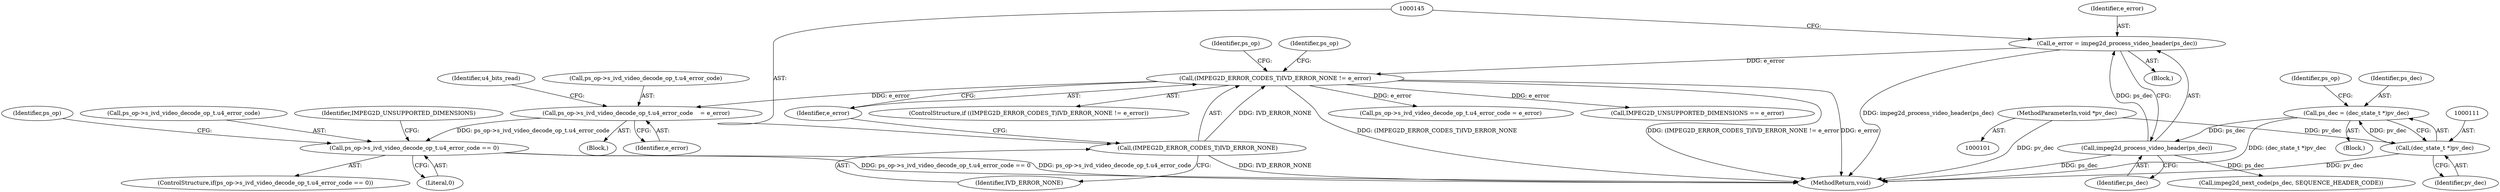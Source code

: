 digraph "0_Android_a86eb798d077b9b25c8f8c77e3c02c2f287c1ce7_1@pointer" {
"1000197" [label="(Call,ps_op->s_ivd_video_decode_op_t.u4_error_code == 0)"];
"1000149" [label="(Call,ps_op->s_ivd_video_decode_op_t.u4_error_code    = e_error)"];
"1000143" [label="(Call,(IMPEG2D_ERROR_CODES_T)IVD_ERROR_NONE != e_error)"];
"1000144" [label="(Call,(IMPEG2D_ERROR_CODES_T)IVD_ERROR_NONE)"];
"1000138" [label="(Call,e_error = impeg2d_process_video_header(ps_dec))"];
"1000140" [label="(Call,impeg2d_process_video_header(ps_dec))"];
"1000108" [label="(Call,ps_dec = (dec_state_t *)pv_dec)"];
"1000110" [label="(Call,(dec_state_t *)pv_dec)"];
"1000102" [label="(MethodParameterIn,void *pv_dec)"];
"1000105" [label="(Block,)"];
"1000112" [label="(Identifier,pv_dec)"];
"1000157" [label="(Identifier,u4_bits_read)"];
"1000143" [label="(Call,(IMPEG2D_ERROR_CODES_T)IVD_ERROR_NONE != e_error)"];
"1000207" [label="(Identifier,ps_op)"];
"1000198" [label="(Call,ps_op->s_ivd_video_decode_op_t.u4_error_code)"];
"1000136" [label="(Block,)"];
"1000197" [label="(Call,ps_op->s_ivd_video_decode_op_t.u4_error_code == 0)"];
"1000108" [label="(Call,ps_dec = (dec_state_t *)pv_dec)"];
"1000150" [label="(Call,ps_op->s_ivd_video_decode_op_t.u4_error_code)"];
"1000116" [label="(Identifier,ps_op)"];
"1000152" [label="(Identifier,ps_op)"];
"1000334" [label="(MethodReturn,void)"];
"1000204" [label="(Call,ps_op->s_ivd_video_decode_op_t.u4_error_code = e_error)"];
"1000212" [label="(Call,IMPEG2D_UNSUPPORTED_DIMENSIONS == e_error)"];
"1000196" [label="(ControlStructure,if(ps_op->s_ivd_video_decode_op_t.u4_error_code == 0))"];
"1000142" [label="(ControlStructure,if ((IMPEG2D_ERROR_CODES_T)IVD_ERROR_NONE != e_error))"];
"1000144" [label="(Call,(IMPEG2D_ERROR_CODES_T)IVD_ERROR_NONE)"];
"1000141" [label="(Identifier,ps_dec)"];
"1000110" [label="(Call,(dec_state_t *)pv_dec)"];
"1000148" [label="(Block,)"];
"1000203" [label="(Literal,0)"];
"1000155" [label="(Identifier,e_error)"];
"1000246" [label="(Call,impeg2d_next_code(ps_dec, SEQUENCE_HEADER_CODE))"];
"1000213" [label="(Identifier,IMPEG2D_UNSUPPORTED_DIMENSIONS)"];
"1000140" [label="(Call,impeg2d_process_video_header(ps_dec))"];
"1000253" [label="(Identifier,ps_op)"];
"1000138" [label="(Call,e_error = impeg2d_process_video_header(ps_dec))"];
"1000146" [label="(Identifier,IVD_ERROR_NONE)"];
"1000102" [label="(MethodParameterIn,void *pv_dec)"];
"1000149" [label="(Call,ps_op->s_ivd_video_decode_op_t.u4_error_code    = e_error)"];
"1000109" [label="(Identifier,ps_dec)"];
"1000139" [label="(Identifier,e_error)"];
"1000147" [label="(Identifier,e_error)"];
"1000197" -> "1000196"  [label="AST: "];
"1000197" -> "1000203"  [label="CFG: "];
"1000198" -> "1000197"  [label="AST: "];
"1000203" -> "1000197"  [label="AST: "];
"1000207" -> "1000197"  [label="CFG: "];
"1000213" -> "1000197"  [label="CFG: "];
"1000197" -> "1000334"  [label="DDG: ps_op->s_ivd_video_decode_op_t.u4_error_code == 0"];
"1000197" -> "1000334"  [label="DDG: ps_op->s_ivd_video_decode_op_t.u4_error_code"];
"1000149" -> "1000197"  [label="DDG: ps_op->s_ivd_video_decode_op_t.u4_error_code"];
"1000149" -> "1000148"  [label="AST: "];
"1000149" -> "1000155"  [label="CFG: "];
"1000150" -> "1000149"  [label="AST: "];
"1000155" -> "1000149"  [label="AST: "];
"1000157" -> "1000149"  [label="CFG: "];
"1000143" -> "1000149"  [label="DDG: e_error"];
"1000143" -> "1000142"  [label="AST: "];
"1000143" -> "1000147"  [label="CFG: "];
"1000144" -> "1000143"  [label="AST: "];
"1000147" -> "1000143"  [label="AST: "];
"1000152" -> "1000143"  [label="CFG: "];
"1000253" -> "1000143"  [label="CFG: "];
"1000143" -> "1000334"  [label="DDG: e_error"];
"1000143" -> "1000334"  [label="DDG: (IMPEG2D_ERROR_CODES_T)IVD_ERROR_NONE"];
"1000143" -> "1000334"  [label="DDG: (IMPEG2D_ERROR_CODES_T)IVD_ERROR_NONE != e_error"];
"1000144" -> "1000143"  [label="DDG: IVD_ERROR_NONE"];
"1000138" -> "1000143"  [label="DDG: e_error"];
"1000143" -> "1000204"  [label="DDG: e_error"];
"1000143" -> "1000212"  [label="DDG: e_error"];
"1000144" -> "1000146"  [label="CFG: "];
"1000145" -> "1000144"  [label="AST: "];
"1000146" -> "1000144"  [label="AST: "];
"1000147" -> "1000144"  [label="CFG: "];
"1000144" -> "1000334"  [label="DDG: IVD_ERROR_NONE"];
"1000138" -> "1000136"  [label="AST: "];
"1000138" -> "1000140"  [label="CFG: "];
"1000139" -> "1000138"  [label="AST: "];
"1000140" -> "1000138"  [label="AST: "];
"1000145" -> "1000138"  [label="CFG: "];
"1000138" -> "1000334"  [label="DDG: impeg2d_process_video_header(ps_dec)"];
"1000140" -> "1000138"  [label="DDG: ps_dec"];
"1000140" -> "1000141"  [label="CFG: "];
"1000141" -> "1000140"  [label="AST: "];
"1000140" -> "1000334"  [label="DDG: ps_dec"];
"1000108" -> "1000140"  [label="DDG: ps_dec"];
"1000140" -> "1000246"  [label="DDG: ps_dec"];
"1000108" -> "1000105"  [label="AST: "];
"1000108" -> "1000110"  [label="CFG: "];
"1000109" -> "1000108"  [label="AST: "];
"1000110" -> "1000108"  [label="AST: "];
"1000116" -> "1000108"  [label="CFG: "];
"1000108" -> "1000334"  [label="DDG: (dec_state_t *)pv_dec"];
"1000110" -> "1000108"  [label="DDG: pv_dec"];
"1000110" -> "1000112"  [label="CFG: "];
"1000111" -> "1000110"  [label="AST: "];
"1000112" -> "1000110"  [label="AST: "];
"1000110" -> "1000334"  [label="DDG: pv_dec"];
"1000102" -> "1000110"  [label="DDG: pv_dec"];
"1000102" -> "1000101"  [label="AST: "];
"1000102" -> "1000334"  [label="DDG: pv_dec"];
}
